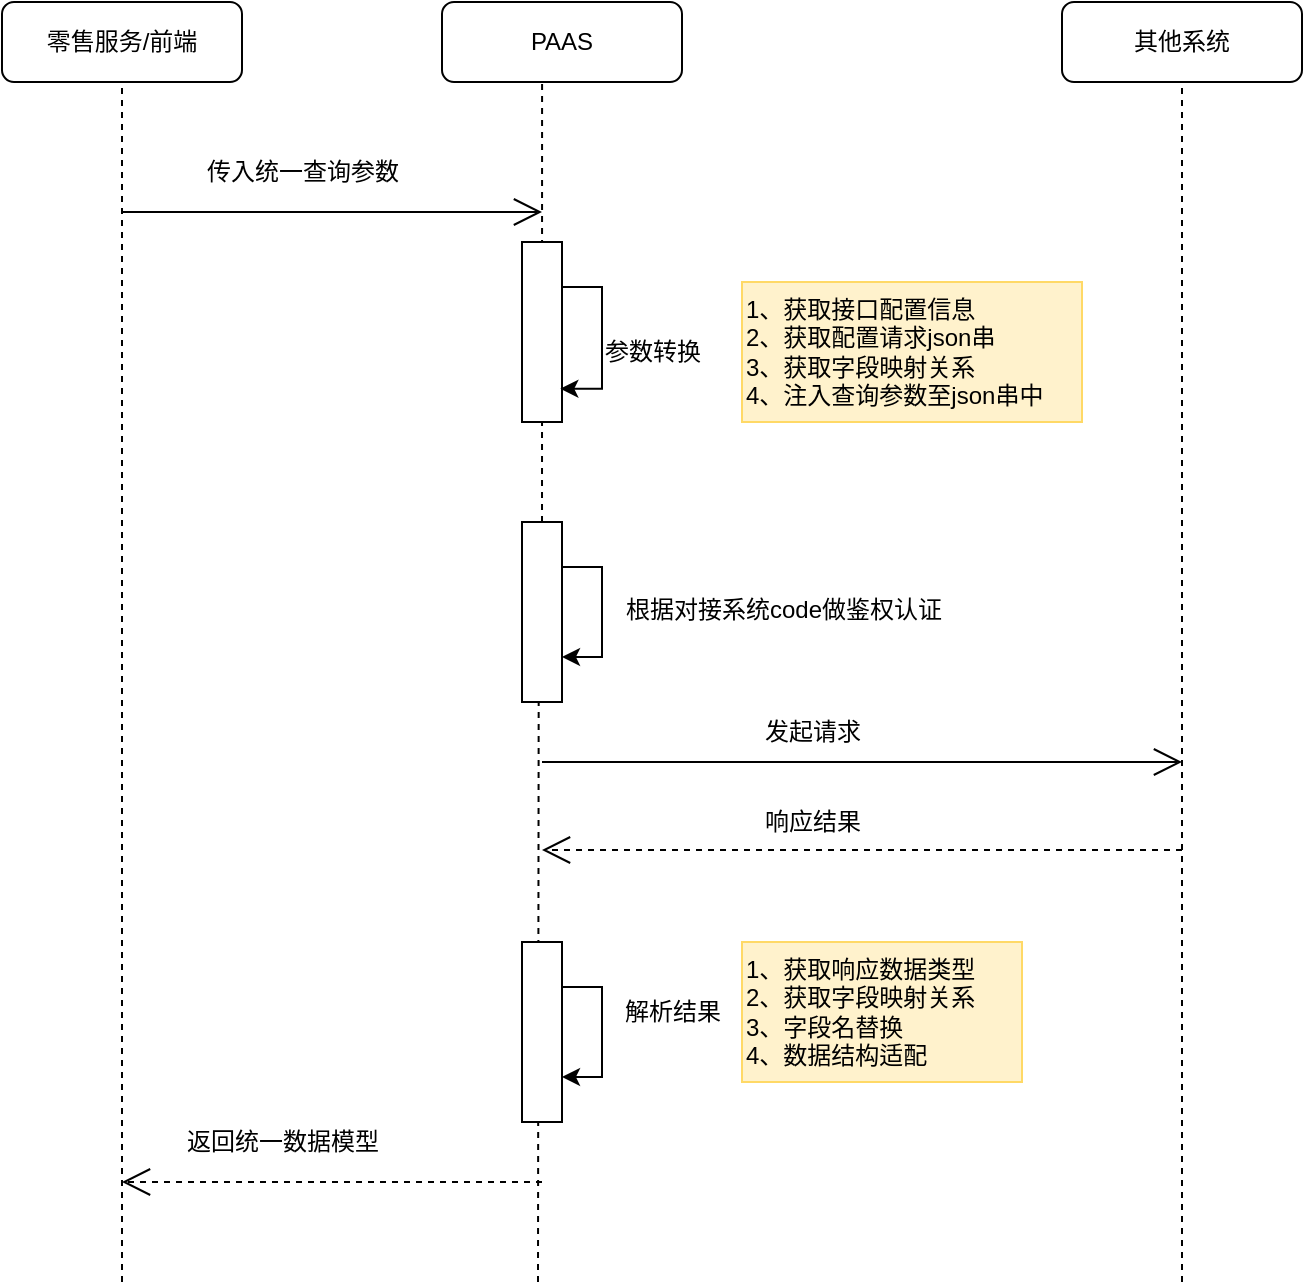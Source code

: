 <mxfile version="20.2.4" type="github"><diagram id="qqeqPYrbuE9Tu168sIRq" name="Page-1"><mxGraphModel dx="1185" dy="635" grid="1" gridSize="10" guides="1" tooltips="1" connect="1" arrows="1" fold="1" page="1" pageScale="1" pageWidth="827" pageHeight="1169" math="0" shadow="0"><root><mxCell id="0"/><mxCell id="1" parent="0"/><mxCell id="NieWOWwA89leWgmFw8GF-1" value="零售服务/前端" style="rounded=1;whiteSpace=wrap;html=1;" vertex="1" parent="1"><mxGeometry x="100" y="160" width="120" height="40" as="geometry"/></mxCell><mxCell id="NieWOWwA89leWgmFw8GF-2" value="PAAS" style="rounded=1;whiteSpace=wrap;html=1;" vertex="1" parent="1"><mxGeometry x="320" y="160" width="120" height="40" as="geometry"/></mxCell><mxCell id="NieWOWwA89leWgmFw8GF-4" value="其他系统" style="rounded=1;whiteSpace=wrap;html=1;" vertex="1" parent="1"><mxGeometry x="630" y="160" width="120" height="40" as="geometry"/></mxCell><mxCell id="NieWOWwA89leWgmFw8GF-5" value="" style="endArrow=none;dashed=1;html=1;rounded=0;entryX=0.5;entryY=1;entryDx=0;entryDy=0;" edge="1" parent="1" target="NieWOWwA89leWgmFw8GF-1"><mxGeometry width="50" height="50" relative="1" as="geometry"><mxPoint x="160" y="800" as="sourcePoint"/><mxPoint x="460" y="270" as="targetPoint"/></mxGeometry></mxCell><mxCell id="NieWOWwA89leWgmFw8GF-7" value="" style="endArrow=none;dashed=1;html=1;rounded=0;entryX=0.417;entryY=1;entryDx=0;entryDy=0;entryPerimeter=0;startArrow=none;" edge="1" parent="1" source="NieWOWwA89leWgmFw8GF-26" target="NieWOWwA89leWgmFw8GF-2"><mxGeometry width="50" height="50" relative="1" as="geometry"><mxPoint x="370" y="750" as="sourcePoint"/><mxPoint x="380" y="210" as="targetPoint"/></mxGeometry></mxCell><mxCell id="NieWOWwA89leWgmFw8GF-8" value="" style="endArrow=none;dashed=1;html=1;rounded=0;entryX=0.5;entryY=1;entryDx=0;entryDy=0;" edge="1" parent="1" target="NieWOWwA89leWgmFw8GF-4"><mxGeometry width="50" height="50" relative="1" as="geometry"><mxPoint x="690" y="800" as="sourcePoint"/><mxPoint x="560" y="270" as="targetPoint"/></mxGeometry></mxCell><mxCell id="NieWOWwA89leWgmFw8GF-10" value="传入统一查询参数" style="text;html=1;align=center;verticalAlign=middle;resizable=0;points=[];autosize=1;" vertex="1" parent="1"><mxGeometry x="190" y="230" width="120" height="30" as="geometry"/></mxCell><mxCell id="NieWOWwA89leWgmFw8GF-12" value="" style="rounded=0;whiteSpace=wrap;html=1;" vertex="1" parent="1"><mxGeometry x="360" y="280" width="20" height="90" as="geometry"/></mxCell><mxCell id="NieWOWwA89leWgmFw8GF-15" style="edgeStyle=orthogonalEdgeStyle;rounded=0;orthogonalLoop=1;jettySize=auto;html=1;exitX=1;exitY=0.25;exitDx=0;exitDy=0;entryX=0.958;entryY=0.815;entryDx=0;entryDy=0;entryPerimeter=0;" edge="1" parent="1" source="NieWOWwA89leWgmFw8GF-12" target="NieWOWwA89leWgmFw8GF-12"><mxGeometry relative="1" as="geometry"/></mxCell><mxCell id="NieWOWwA89leWgmFw8GF-16" value="1、获取接口配置信息&lt;br&gt;2、获取配置请求json串&lt;br&gt;3、获取字段映射关系&lt;br&gt;4、注入查询参数至json串中" style="text;html=1;align=left;verticalAlign=middle;resizable=0;points=[];autosize=1;strokeColor=#FFD966;fillColor=#fff2cc;" vertex="1" parent="1"><mxGeometry x="470" y="300" width="170" height="70" as="geometry"/></mxCell><mxCell id="NieWOWwA89leWgmFw8GF-27" style="edgeStyle=orthogonalEdgeStyle;rounded=0;orthogonalLoop=1;jettySize=auto;html=1;exitX=1;exitY=0.25;exitDx=0;exitDy=0;entryX=1;entryY=0.75;entryDx=0;entryDy=0;" edge="1" parent="1" source="NieWOWwA89leWgmFw8GF-26" target="NieWOWwA89leWgmFw8GF-26"><mxGeometry relative="1" as="geometry"/></mxCell><mxCell id="NieWOWwA89leWgmFw8GF-28" value="&lt;div style=&quot;text-align: center;&quot;&gt;&lt;span style=&quot;background-color: initial;&quot;&gt;根据对接系统code做鉴权认证&lt;/span&gt;&lt;/div&gt;" style="text;whiteSpace=wrap;html=1;" vertex="1" parent="1"><mxGeometry x="410" y="450" width="166" height="40" as="geometry"/></mxCell><mxCell id="NieWOWwA89leWgmFw8GF-29" value="" style="endArrow=open;endFill=1;endSize=12;html=1;rounded=0;" edge="1" parent="1"><mxGeometry width="160" relative="1" as="geometry"><mxPoint x="160" y="265" as="sourcePoint"/><mxPoint x="370" y="265" as="targetPoint"/></mxGeometry></mxCell><mxCell id="NieWOWwA89leWgmFw8GF-30" value="" style="endArrow=open;endFill=1;endSize=12;html=1;rounded=0;" edge="1" parent="1"><mxGeometry width="160" relative="1" as="geometry"><mxPoint x="370" y="540" as="sourcePoint"/><mxPoint x="690" y="540" as="targetPoint"/></mxGeometry></mxCell><mxCell id="NieWOWwA89leWgmFw8GF-31" value="发起请求" style="text;html=1;align=center;verticalAlign=middle;resizable=0;points=[];autosize=1;strokeColor=none;fillColor=none;" vertex="1" parent="1"><mxGeometry x="470" y="510" width="70" height="30" as="geometry"/></mxCell><mxCell id="NieWOWwA89leWgmFw8GF-34" value="" style="endArrow=open;endSize=12;dashed=1;html=1;rounded=0;" edge="1" parent="1"><mxGeometry width="160" relative="1" as="geometry"><mxPoint x="690" y="584" as="sourcePoint"/><mxPoint x="370" y="584" as="targetPoint"/></mxGeometry></mxCell><mxCell id="NieWOWwA89leWgmFw8GF-35" value="响应结果" style="text;html=1;align=center;verticalAlign=middle;resizable=0;points=[];autosize=1;strokeColor=none;fillColor=none;" vertex="1" parent="1"><mxGeometry x="470" y="555" width="70" height="30" as="geometry"/></mxCell><mxCell id="NieWOWwA89leWgmFw8GF-26" value="" style="rounded=0;whiteSpace=wrap;html=1;" vertex="1" parent="1"><mxGeometry x="360" y="420" width="20" height="90" as="geometry"/></mxCell><mxCell id="NieWOWwA89leWgmFw8GF-38" value="" style="endArrow=none;dashed=1;html=1;rounded=0;entryX=0.417;entryY=1;entryDx=0;entryDy=0;entryPerimeter=0;startArrow=none;" edge="1" parent="1" target="NieWOWwA89leWgmFw8GF-26"><mxGeometry width="50" height="50" relative="1" as="geometry"><mxPoint x="368" y="800" as="sourcePoint"/><mxPoint x="370.04" y="200" as="targetPoint"/></mxGeometry></mxCell><mxCell id="NieWOWwA89leWgmFw8GF-41" value="参数转换" style="text;html=1;align=center;verticalAlign=middle;resizable=0;points=[];autosize=1;strokeColor=none;fillColor=none;fontSize=12;fontFamily=Helvetica;fontColor=default;" vertex="1" parent="1"><mxGeometry x="390" y="320" width="70" height="30" as="geometry"/></mxCell><mxCell id="NieWOWwA89leWgmFw8GF-43" value="" style="rounded=0;whiteSpace=wrap;html=1;" vertex="1" parent="1"><mxGeometry x="360" y="630" width="20" height="90" as="geometry"/></mxCell><mxCell id="NieWOWwA89leWgmFw8GF-45" style="edgeStyle=orthogonalEdgeStyle;rounded=0;orthogonalLoop=1;jettySize=auto;html=1;exitX=1;exitY=0.25;exitDx=0;exitDy=0;entryX=1;entryY=0.75;entryDx=0;entryDy=0;fontFamily=Helvetica;fontSize=12;fontColor=default;" edge="1" parent="1" source="NieWOWwA89leWgmFw8GF-43" target="NieWOWwA89leWgmFw8GF-43"><mxGeometry relative="1" as="geometry"/></mxCell><mxCell id="NieWOWwA89leWgmFw8GF-47" value="解析结果" style="text;html=1;align=center;verticalAlign=middle;resizable=0;points=[];autosize=1;strokeColor=none;fillColor=none;fontSize=12;fontFamily=Helvetica;fontColor=default;" vertex="1" parent="1"><mxGeometry x="400" y="650" width="70" height="30" as="geometry"/></mxCell><mxCell id="NieWOWwA89leWgmFw8GF-48" value="1、获取响应数据类型&lt;br&gt;2、获取字段映射关系&lt;br&gt;3、字段名替换&lt;br&gt;4、数据结构适配" style="text;html=1;align=left;verticalAlign=middle;resizable=0;points=[];autosize=1;strokeColor=#FFD966;fillColor=#fff2cc;" vertex="1" parent="1"><mxGeometry x="470" y="630" width="140" height="70" as="geometry"/></mxCell><mxCell id="NieWOWwA89leWgmFw8GF-49" value="" style="endArrow=open;endSize=12;dashed=1;html=1;rounded=0;" edge="1" parent="1"><mxGeometry width="160" relative="1" as="geometry"><mxPoint x="370" y="750" as="sourcePoint"/><mxPoint x="160" y="750" as="targetPoint"/></mxGeometry></mxCell><mxCell id="NieWOWwA89leWgmFw8GF-50" value="返回统一数据模型" style="text;html=1;align=center;verticalAlign=middle;resizable=0;points=[];autosize=1;strokeColor=none;fillColor=none;fontSize=12;fontFamily=Helvetica;fontColor=default;" vertex="1" parent="1"><mxGeometry x="180" y="715" width="120" height="30" as="geometry"/></mxCell></root></mxGraphModel></diagram></mxfile>
